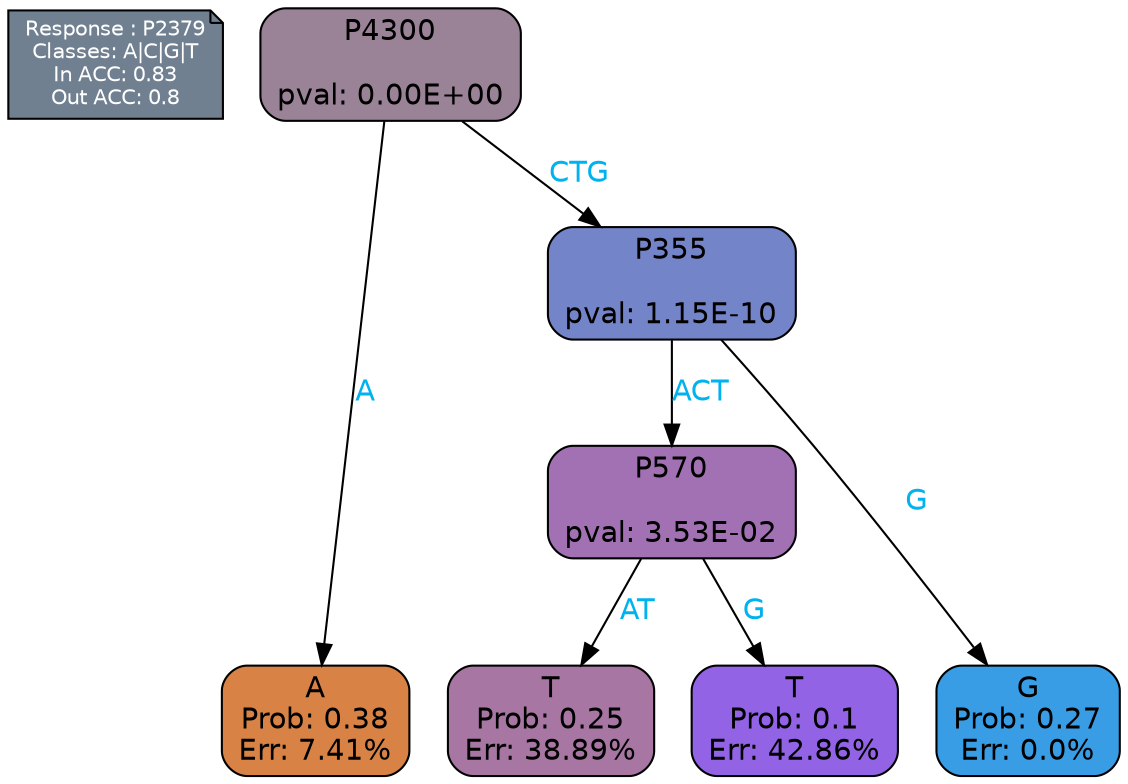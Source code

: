 digraph Tree {
node [shape=box, style="filled, rounded", color="black", fontname=helvetica] ;
graph [ranksep=equally, splines=polylines, bgcolor=transparent, dpi=600] ;
edge [fontname=helvetica] ;
LEGEND [label="Response : P2379
Classes: A|C|G|T
In ACC: 0.83
Out ACC: 0.8
",shape=note,align=left,style=filled,fillcolor="slategray",fontcolor="white",fontsize=10];1 [label="P4300

pval: 0.00E+00", fillcolor="#9a8397"] ;
2 [label="A
Prob: 0.38
Err: 7.41%", fillcolor="#d88345"] ;
3 [label="P355

pval: 1.15E-10", fillcolor="#7484c9"] ;
4 [label="P570

pval: 3.53E-02", fillcolor="#a271b4"] ;
5 [label="T
Prob: 0.25
Err: 38.89%", fillcolor="#a776a2"] ;
6 [label="T
Prob: 0.1
Err: 42.86%", fillcolor="#9363e5"] ;
7 [label="G
Prob: 0.27
Err: 0.0%", fillcolor="#399de5"] ;
1 -> 2 [label="A",fontcolor=deepskyblue2] ;
1 -> 3 [label="CTG",fontcolor=deepskyblue2] ;
3 -> 4 [label="ACT",fontcolor=deepskyblue2] ;
3 -> 7 [label="G",fontcolor=deepskyblue2] ;
4 -> 5 [label="AT",fontcolor=deepskyblue2] ;
4 -> 6 [label="G",fontcolor=deepskyblue2] ;
{rank = same; 2;5;6;7;}{rank = same; LEGEND;1;}}